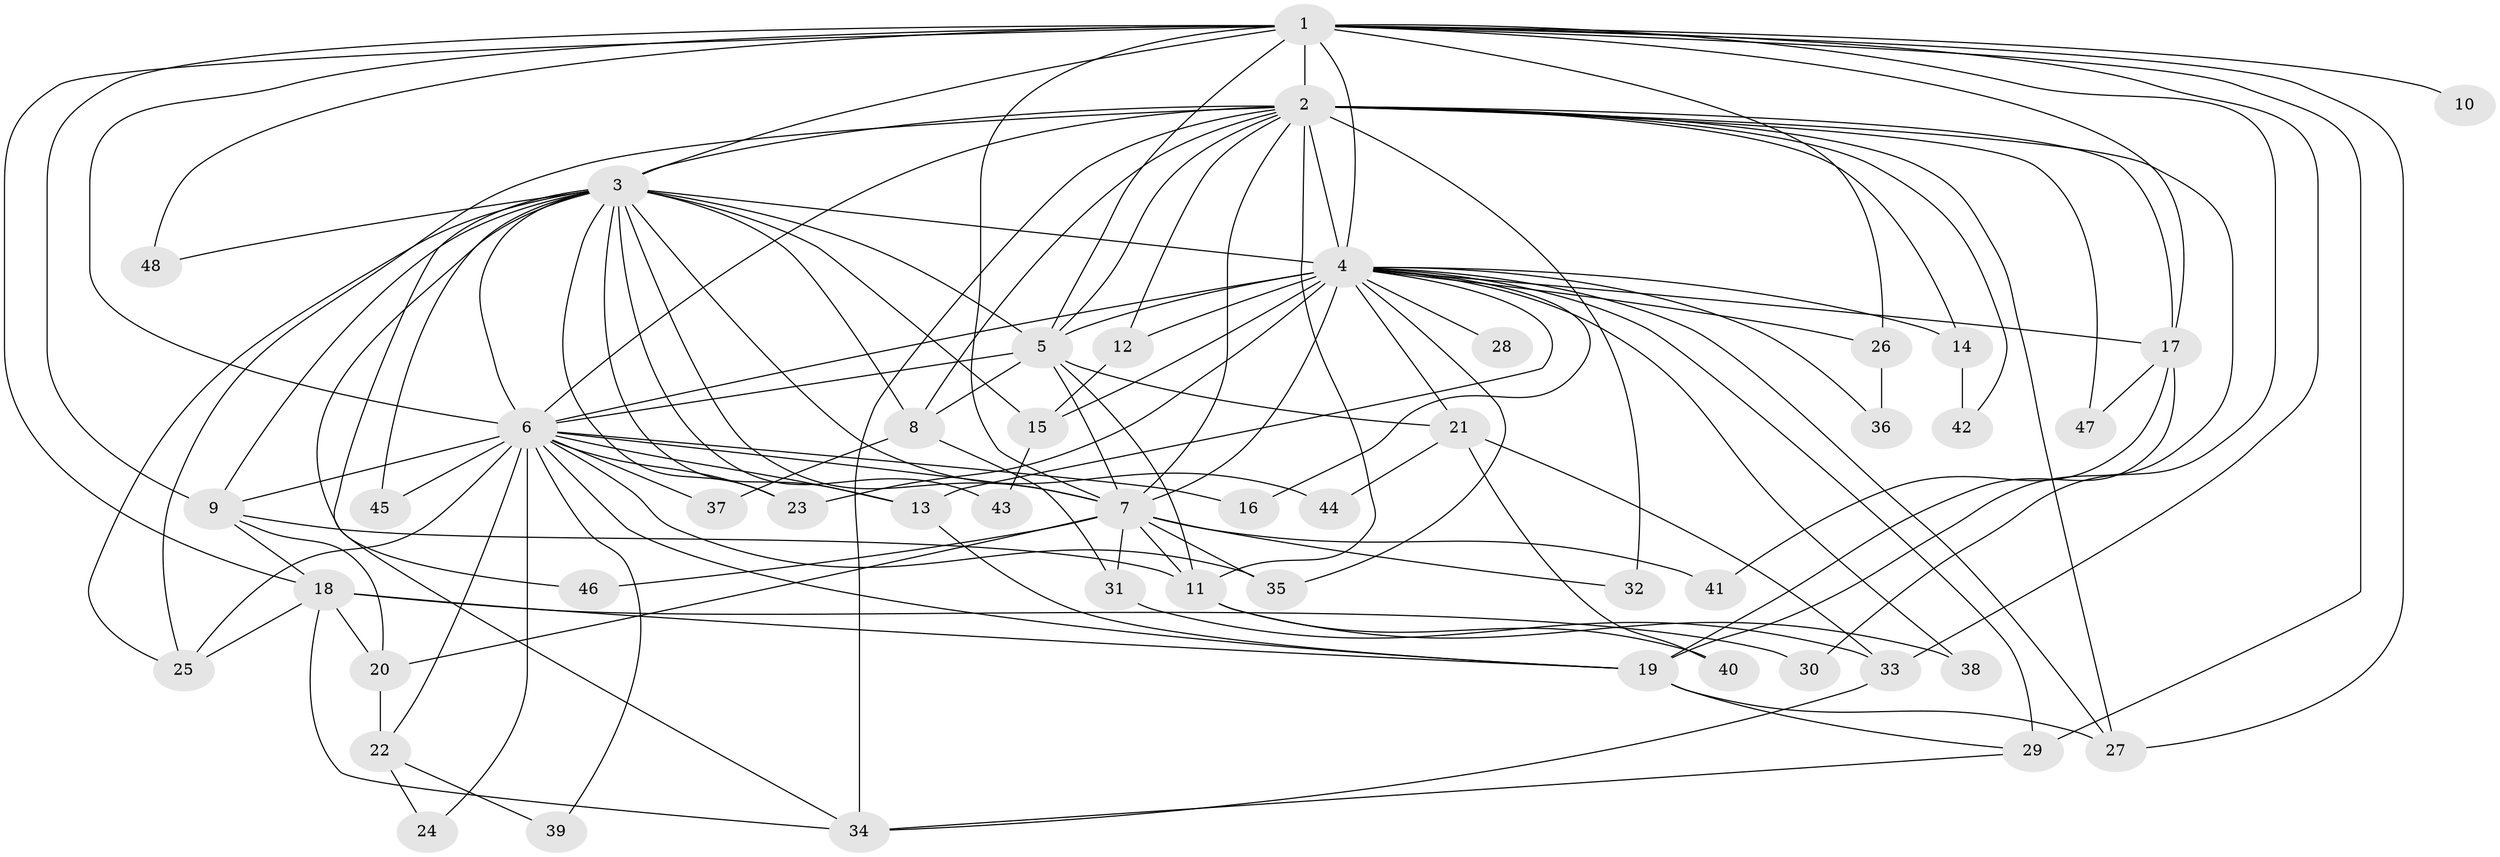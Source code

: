 // original degree distribution, {23: 0.010526315789473684, 16: 0.021052631578947368, 24: 0.010526315789473684, 13: 0.010526315789473684, 22: 0.010526315789473684, 20: 0.010526315789473684, 25: 0.010526315789473684, 19: 0.010526315789473684, 18: 0.010526315789473684, 3: 0.14736842105263157, 7: 0.010526315789473684, 2: 0.5473684210526316, 4: 0.14736842105263157, 5: 0.021052631578947368, 9: 0.010526315789473684, 6: 0.010526315789473684}
// Generated by graph-tools (version 1.1) at 2025/35/03/09/25 02:35:11]
// undirected, 48 vertices, 123 edges
graph export_dot {
graph [start="1"]
  node [color=gray90,style=filled];
  1;
  2;
  3;
  4;
  5;
  6;
  7;
  8;
  9;
  10;
  11;
  12;
  13;
  14;
  15;
  16;
  17;
  18;
  19;
  20;
  21;
  22;
  23;
  24;
  25;
  26;
  27;
  28;
  29;
  30;
  31;
  32;
  33;
  34;
  35;
  36;
  37;
  38;
  39;
  40;
  41;
  42;
  43;
  44;
  45;
  46;
  47;
  48;
  1 -- 2 [weight=2.0];
  1 -- 3 [weight=1.0];
  1 -- 4 [weight=2.0];
  1 -- 5 [weight=2.0];
  1 -- 6 [weight=1.0];
  1 -- 7 [weight=2.0];
  1 -- 9 [weight=2.0];
  1 -- 10 [weight=1.0];
  1 -- 17 [weight=1.0];
  1 -- 18 [weight=1.0];
  1 -- 26 [weight=1.0];
  1 -- 27 [weight=1.0];
  1 -- 29 [weight=1.0];
  1 -- 30 [weight=2.0];
  1 -- 33 [weight=1.0];
  1 -- 48 [weight=1.0];
  2 -- 3 [weight=2.0];
  2 -- 4 [weight=6.0];
  2 -- 5 [weight=4.0];
  2 -- 6 [weight=2.0];
  2 -- 7 [weight=2.0];
  2 -- 8 [weight=1.0];
  2 -- 11 [weight=1.0];
  2 -- 12 [weight=2.0];
  2 -- 14 [weight=1.0];
  2 -- 17 [weight=2.0];
  2 -- 19 [weight=5.0];
  2 -- 25 [weight=1.0];
  2 -- 27 [weight=1.0];
  2 -- 32 [weight=2.0];
  2 -- 34 [weight=1.0];
  2 -- 42 [weight=1.0];
  2 -- 47 [weight=1.0];
  3 -- 4 [weight=4.0];
  3 -- 5 [weight=3.0];
  3 -- 6 [weight=1.0];
  3 -- 7 [weight=1.0];
  3 -- 8 [weight=1.0];
  3 -- 9 [weight=1.0];
  3 -- 13 [weight=1.0];
  3 -- 15 [weight=1.0];
  3 -- 23 [weight=1.0];
  3 -- 25 [weight=1.0];
  3 -- 34 [weight=1.0];
  3 -- 43 [weight=1.0];
  3 -- 44 [weight=1.0];
  3 -- 45 [weight=1.0];
  3 -- 46 [weight=1.0];
  3 -- 48 [weight=1.0];
  4 -- 5 [weight=10.0];
  4 -- 6 [weight=2.0];
  4 -- 7 [weight=2.0];
  4 -- 12 [weight=1.0];
  4 -- 13 [weight=1.0];
  4 -- 14 [weight=2.0];
  4 -- 15 [weight=1.0];
  4 -- 16 [weight=1.0];
  4 -- 17 [weight=1.0];
  4 -- 21 [weight=2.0];
  4 -- 23 [weight=1.0];
  4 -- 26 [weight=1.0];
  4 -- 27 [weight=1.0];
  4 -- 28 [weight=1.0];
  4 -- 29 [weight=4.0];
  4 -- 35 [weight=1.0];
  4 -- 36 [weight=1.0];
  4 -- 38 [weight=1.0];
  5 -- 6 [weight=2.0];
  5 -- 7 [weight=3.0];
  5 -- 8 [weight=1.0];
  5 -- 11 [weight=1.0];
  5 -- 21 [weight=1.0];
  6 -- 7 [weight=2.0];
  6 -- 9 [weight=1.0];
  6 -- 13 [weight=1.0];
  6 -- 16 [weight=1.0];
  6 -- 19 [weight=1.0];
  6 -- 22 [weight=1.0];
  6 -- 23 [weight=1.0];
  6 -- 24 [weight=1.0];
  6 -- 25 [weight=1.0];
  6 -- 35 [weight=1.0];
  6 -- 37 [weight=1.0];
  6 -- 39 [weight=1.0];
  6 -- 45 [weight=1.0];
  7 -- 11 [weight=1.0];
  7 -- 20 [weight=1.0];
  7 -- 31 [weight=1.0];
  7 -- 32 [weight=1.0];
  7 -- 35 [weight=1.0];
  7 -- 41 [weight=1.0];
  7 -- 46 [weight=1.0];
  8 -- 31 [weight=1.0];
  8 -- 37 [weight=1.0];
  9 -- 11 [weight=1.0];
  9 -- 18 [weight=2.0];
  9 -- 20 [weight=1.0];
  11 -- 38 [weight=1.0];
  11 -- 40 [weight=1.0];
  12 -- 15 [weight=1.0];
  13 -- 19 [weight=1.0];
  14 -- 42 [weight=1.0];
  15 -- 43 [weight=1.0];
  17 -- 19 [weight=1.0];
  17 -- 41 [weight=1.0];
  17 -- 47 [weight=1.0];
  18 -- 19 [weight=1.0];
  18 -- 20 [weight=1.0];
  18 -- 25 [weight=1.0];
  18 -- 30 [weight=2.0];
  18 -- 34 [weight=1.0];
  19 -- 27 [weight=1.0];
  19 -- 29 [weight=1.0];
  20 -- 22 [weight=1.0];
  21 -- 33 [weight=1.0];
  21 -- 40 [weight=1.0];
  21 -- 44 [weight=1.0];
  22 -- 24 [weight=1.0];
  22 -- 39 [weight=1.0];
  26 -- 36 [weight=1.0];
  29 -- 34 [weight=1.0];
  31 -- 33 [weight=1.0];
  33 -- 34 [weight=1.0];
}

